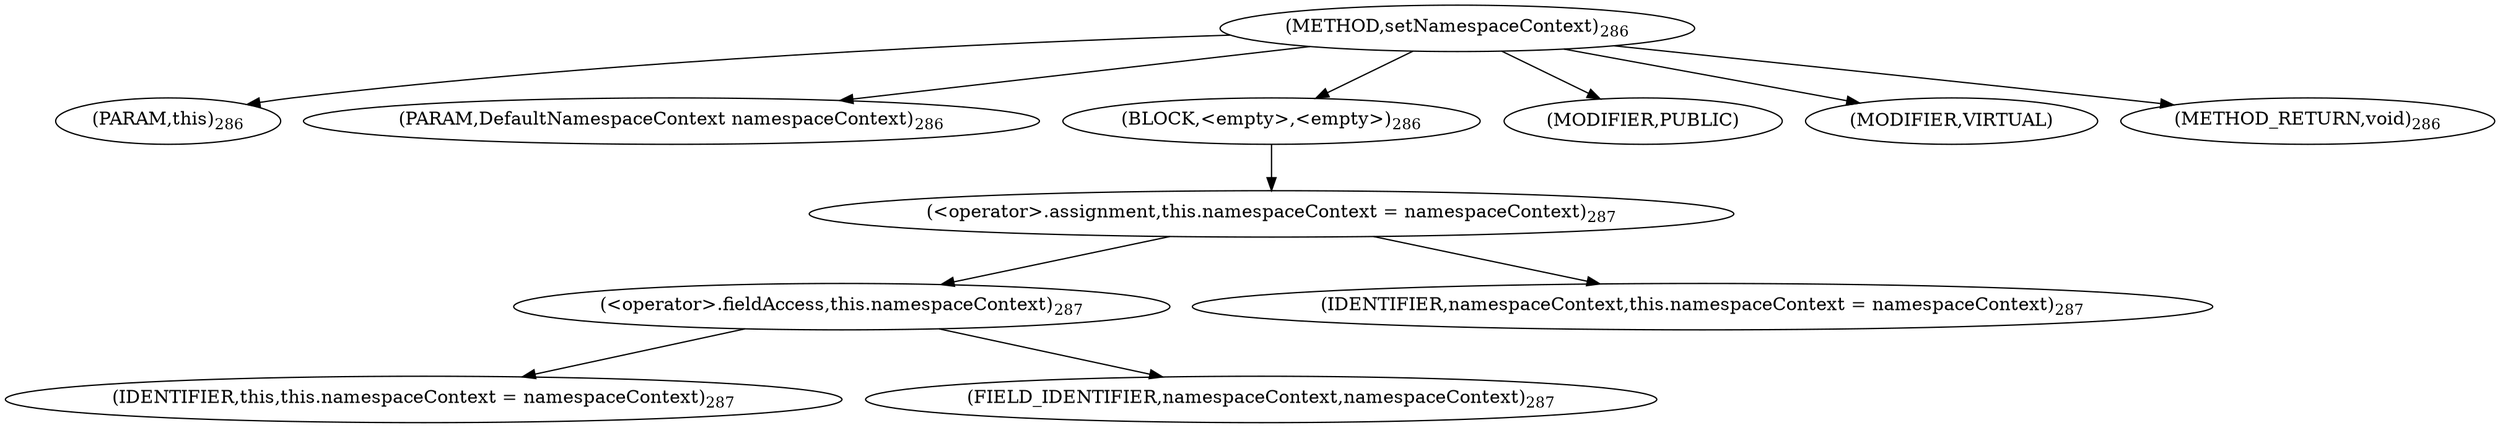 digraph "setNamespaceContext" {  
"604" [label = <(METHOD,setNamespaceContext)<SUB>286</SUB>> ]
"53" [label = <(PARAM,this)<SUB>286</SUB>> ]
"605" [label = <(PARAM,DefaultNamespaceContext namespaceContext)<SUB>286</SUB>> ]
"606" [label = <(BLOCK,&lt;empty&gt;,&lt;empty&gt;)<SUB>286</SUB>> ]
"607" [label = <(&lt;operator&gt;.assignment,this.namespaceContext = namespaceContext)<SUB>287</SUB>> ]
"608" [label = <(&lt;operator&gt;.fieldAccess,this.namespaceContext)<SUB>287</SUB>> ]
"52" [label = <(IDENTIFIER,this,this.namespaceContext = namespaceContext)<SUB>287</SUB>> ]
"609" [label = <(FIELD_IDENTIFIER,namespaceContext,namespaceContext)<SUB>287</SUB>> ]
"610" [label = <(IDENTIFIER,namespaceContext,this.namespaceContext = namespaceContext)<SUB>287</SUB>> ]
"611" [label = <(MODIFIER,PUBLIC)> ]
"612" [label = <(MODIFIER,VIRTUAL)> ]
"613" [label = <(METHOD_RETURN,void)<SUB>286</SUB>> ]
  "604" -> "53" 
  "604" -> "605" 
  "604" -> "606" 
  "604" -> "611" 
  "604" -> "612" 
  "604" -> "613" 
  "606" -> "607" 
  "607" -> "608" 
  "607" -> "610" 
  "608" -> "52" 
  "608" -> "609" 
}
